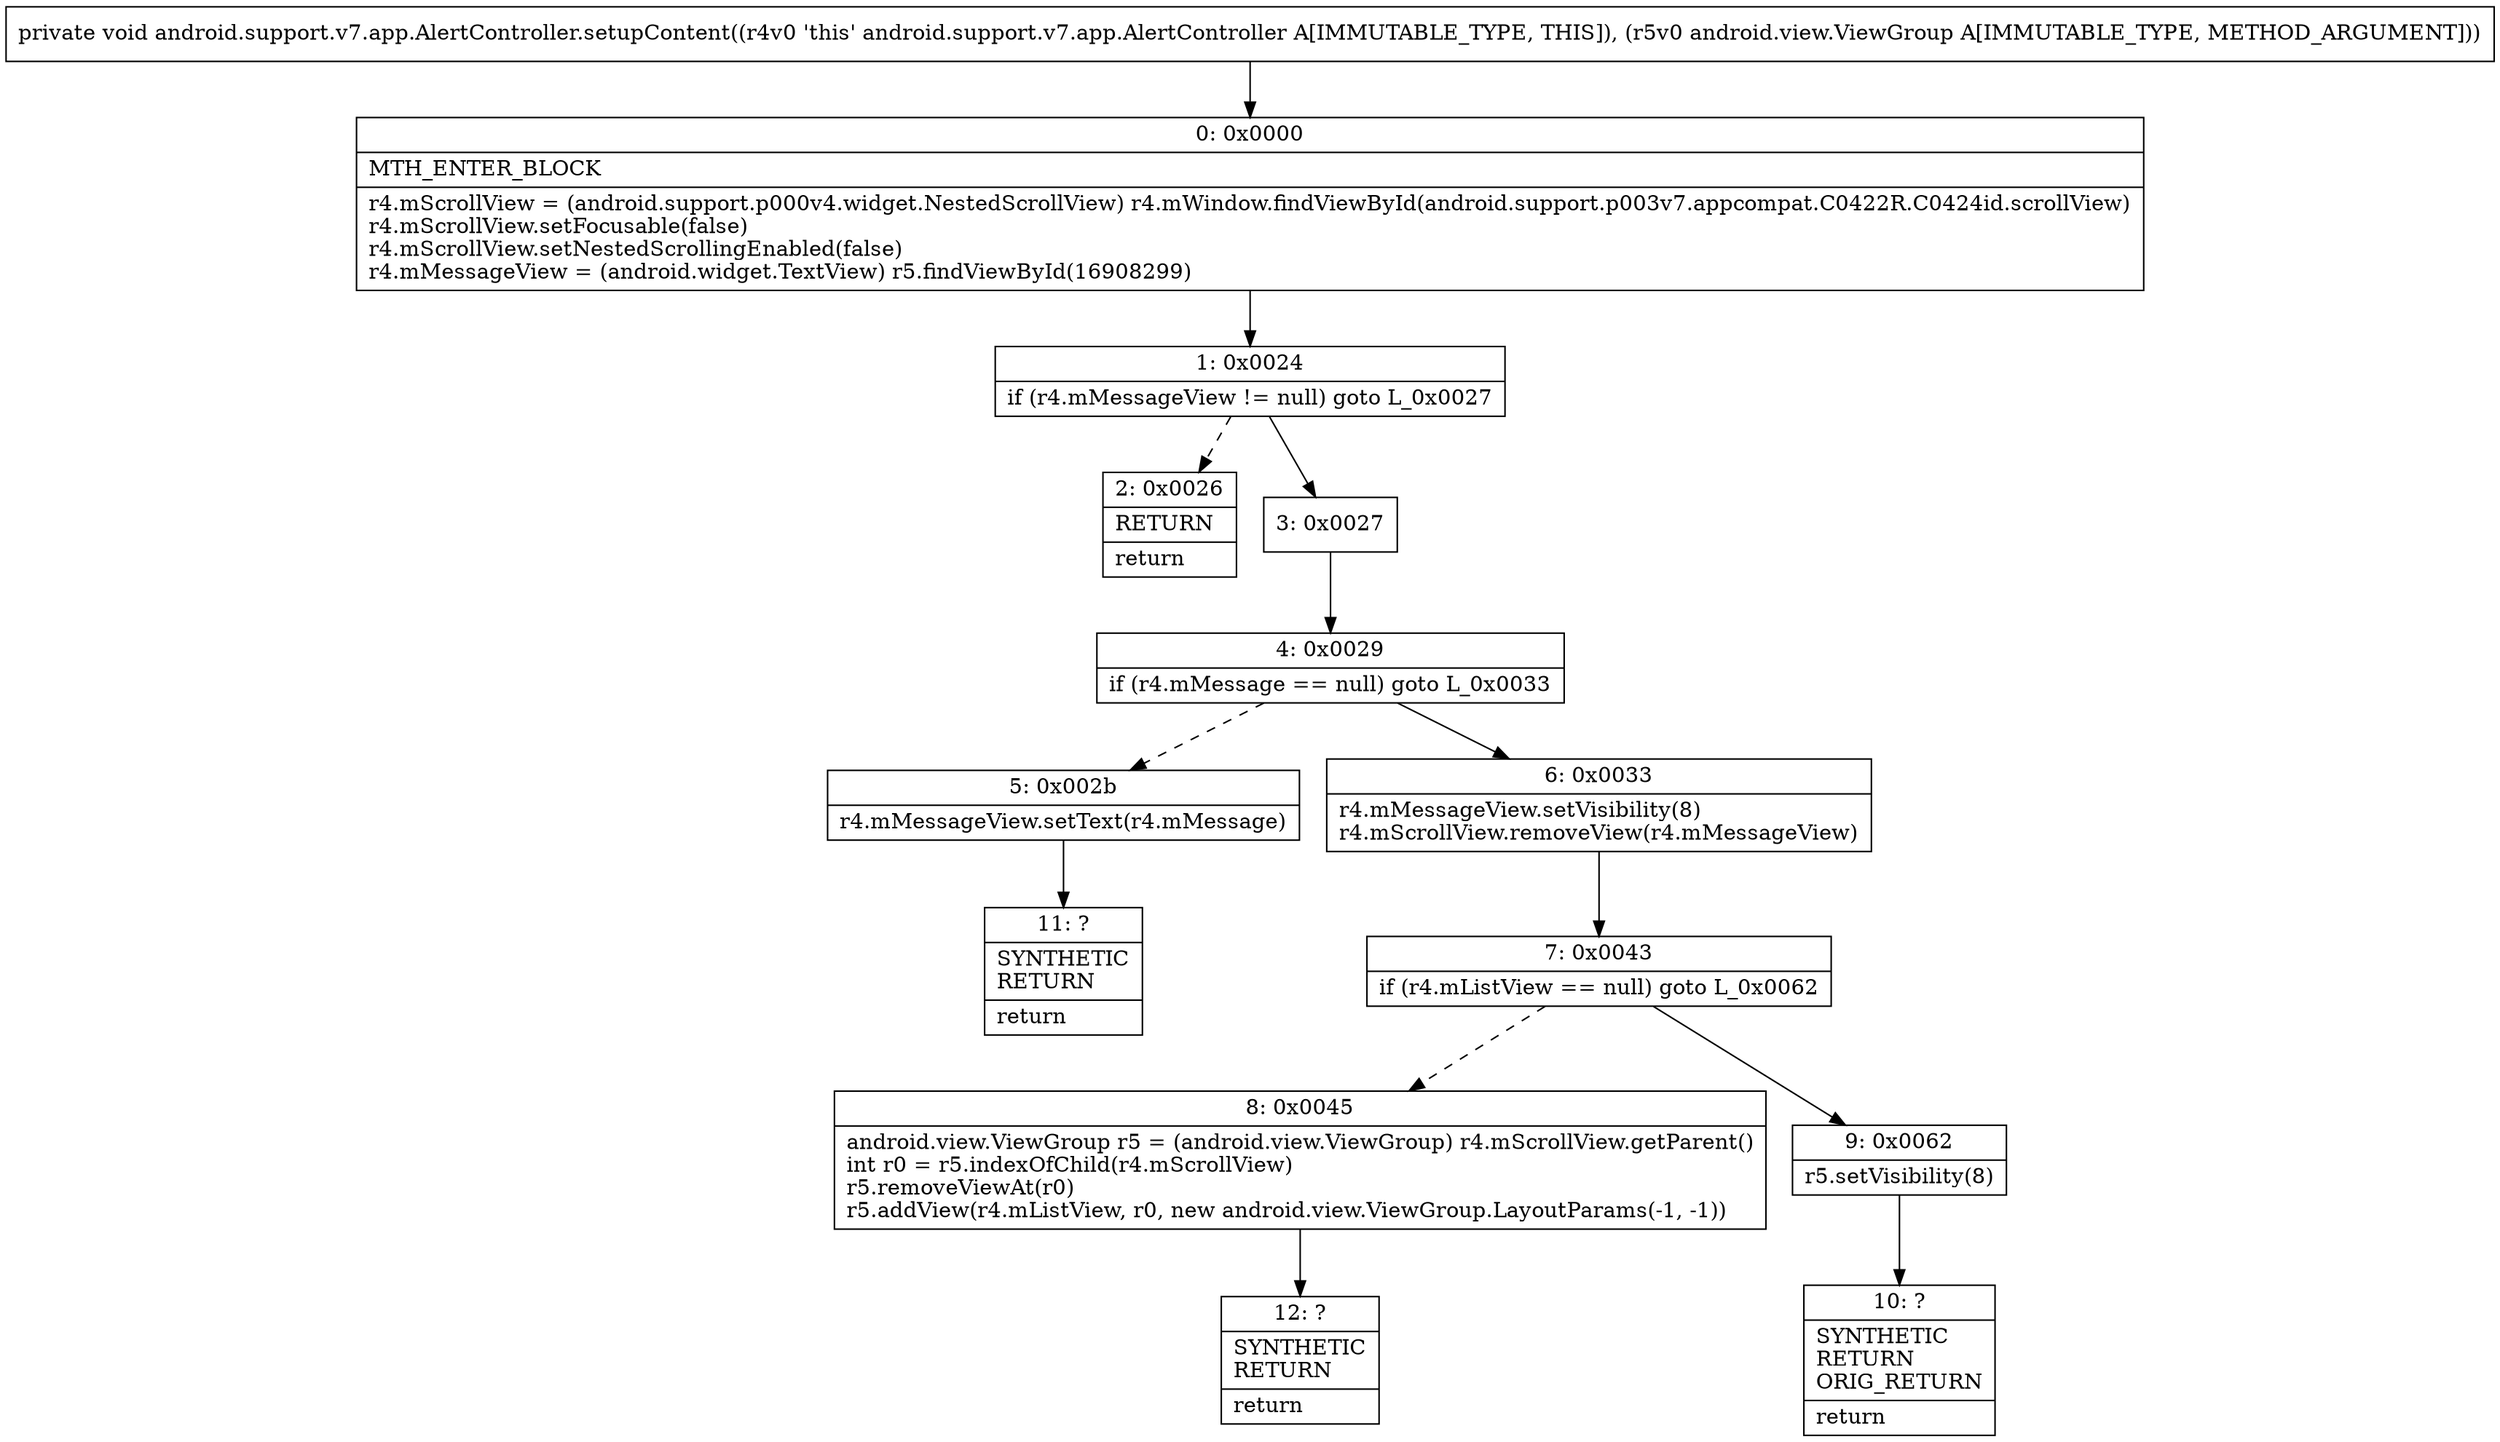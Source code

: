 digraph "CFG forandroid.support.v7.app.AlertController.setupContent(Landroid\/view\/ViewGroup;)V" {
Node_0 [shape=record,label="{0\:\ 0x0000|MTH_ENTER_BLOCK\l|r4.mScrollView = (android.support.p000v4.widget.NestedScrollView) r4.mWindow.findViewById(android.support.p003v7.appcompat.C0422R.C0424id.scrollView)\lr4.mScrollView.setFocusable(false)\lr4.mScrollView.setNestedScrollingEnabled(false)\lr4.mMessageView = (android.widget.TextView) r5.findViewById(16908299)\l}"];
Node_1 [shape=record,label="{1\:\ 0x0024|if (r4.mMessageView != null) goto L_0x0027\l}"];
Node_2 [shape=record,label="{2\:\ 0x0026|RETURN\l|return\l}"];
Node_3 [shape=record,label="{3\:\ 0x0027}"];
Node_4 [shape=record,label="{4\:\ 0x0029|if (r4.mMessage == null) goto L_0x0033\l}"];
Node_5 [shape=record,label="{5\:\ 0x002b|r4.mMessageView.setText(r4.mMessage)\l}"];
Node_6 [shape=record,label="{6\:\ 0x0033|r4.mMessageView.setVisibility(8)\lr4.mScrollView.removeView(r4.mMessageView)\l}"];
Node_7 [shape=record,label="{7\:\ 0x0043|if (r4.mListView == null) goto L_0x0062\l}"];
Node_8 [shape=record,label="{8\:\ 0x0045|android.view.ViewGroup r5 = (android.view.ViewGroup) r4.mScrollView.getParent()\lint r0 = r5.indexOfChild(r4.mScrollView)\lr5.removeViewAt(r0)\lr5.addView(r4.mListView, r0, new android.view.ViewGroup.LayoutParams(\-1, \-1))\l}"];
Node_9 [shape=record,label="{9\:\ 0x0062|r5.setVisibility(8)\l}"];
Node_10 [shape=record,label="{10\:\ ?|SYNTHETIC\lRETURN\lORIG_RETURN\l|return\l}"];
Node_11 [shape=record,label="{11\:\ ?|SYNTHETIC\lRETURN\l|return\l}"];
Node_12 [shape=record,label="{12\:\ ?|SYNTHETIC\lRETURN\l|return\l}"];
MethodNode[shape=record,label="{private void android.support.v7.app.AlertController.setupContent((r4v0 'this' android.support.v7.app.AlertController A[IMMUTABLE_TYPE, THIS]), (r5v0 android.view.ViewGroup A[IMMUTABLE_TYPE, METHOD_ARGUMENT])) }"];
MethodNode -> Node_0;
Node_0 -> Node_1;
Node_1 -> Node_2[style=dashed];
Node_1 -> Node_3;
Node_3 -> Node_4;
Node_4 -> Node_5[style=dashed];
Node_4 -> Node_6;
Node_5 -> Node_11;
Node_6 -> Node_7;
Node_7 -> Node_8[style=dashed];
Node_7 -> Node_9;
Node_8 -> Node_12;
Node_9 -> Node_10;
}

